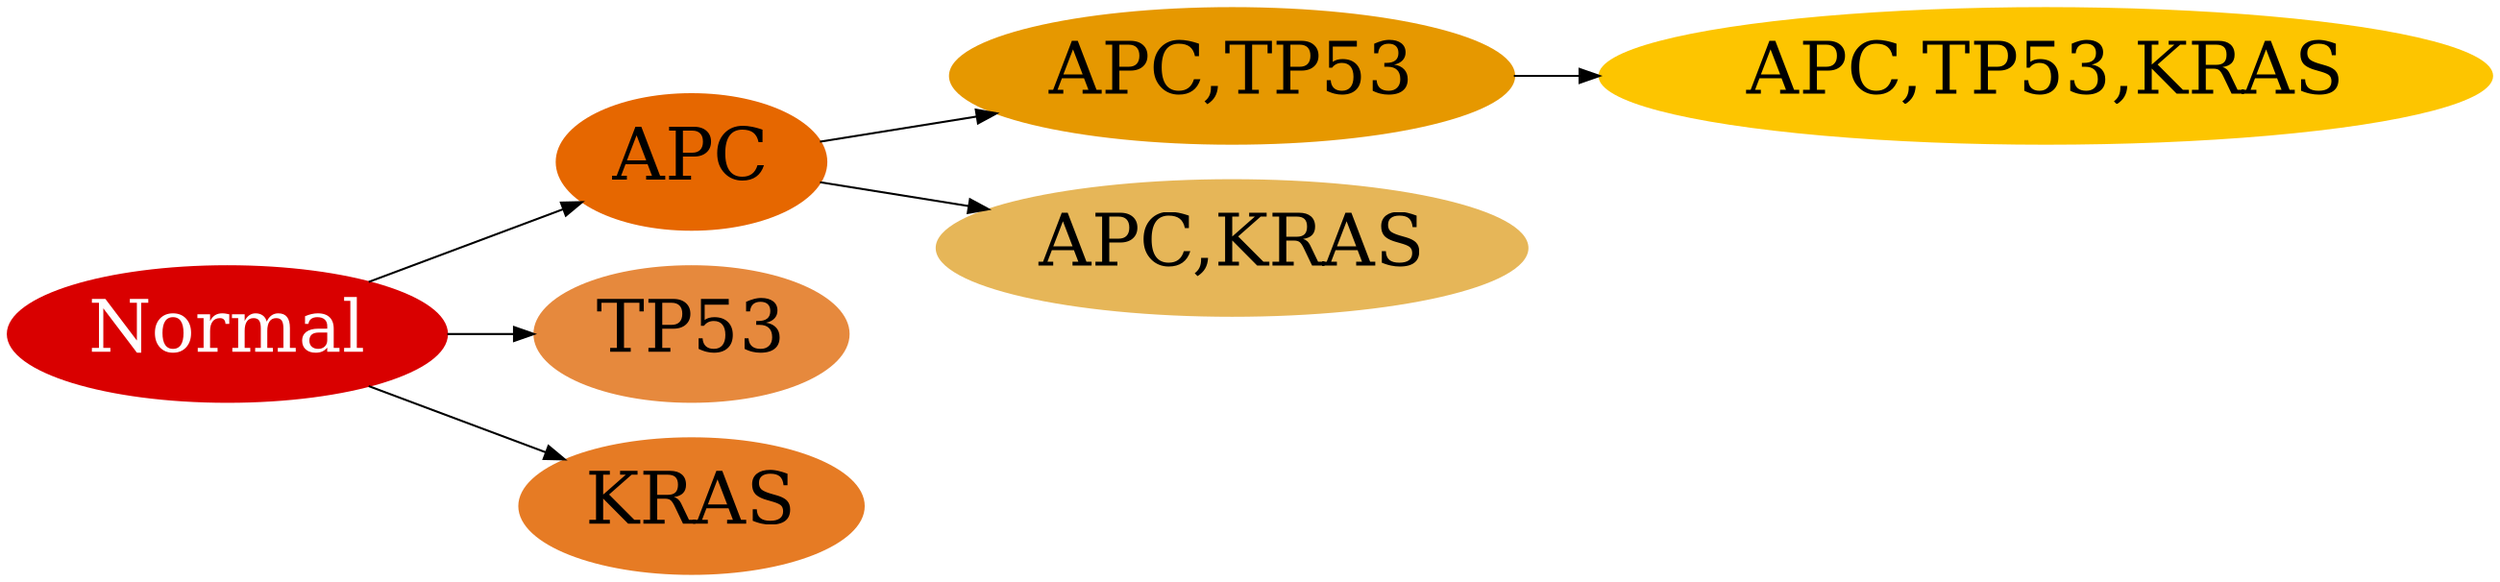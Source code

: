 digraph G {
	rankdir= LR;
	0 [label="Normal" ,shape=ellipse, style=filled, color="0.000,1.0,0.85",fontsize="36", font="Helvetica", fontcolor=white];
7 [label="APC,TP53,KRAS" ,shape=ellipse, style=filled, color="0.13000,1,0.99",fontsize="36", font="Helvetica", fontcolor=black];
4 [label="APC,TP53" ,shape=ellipse, style=filled, color="0.11000,1,0.90",fontsize="36", font="Helvetica", fontcolor=black];
5 [label="APC,KRAS" ,shape=ellipse, style=filled, color="0.11000,0.614802,0.90",fontsize="36", font="Helvetica", fontcolor=black];
1 [label="APC" ,shape=ellipse, style=filled, color="0.07500,1,0.90",fontsize="36", font="Helvetica", fontcolor=black];
2 [label="TP53" ,shape=ellipse, style=filled, color="0.07500,0.734754,0.90",fontsize="36", font="Helvetica", fontcolor=black];
3 [label="KRAS" ,shape=ellipse, style=filled, color="0.07500,0.841792,0.90",fontsize="36", font="Helvetica", fontcolor=black];
	4->7
	1->4
	1->5
	0->1
	0->2
	0->3
}